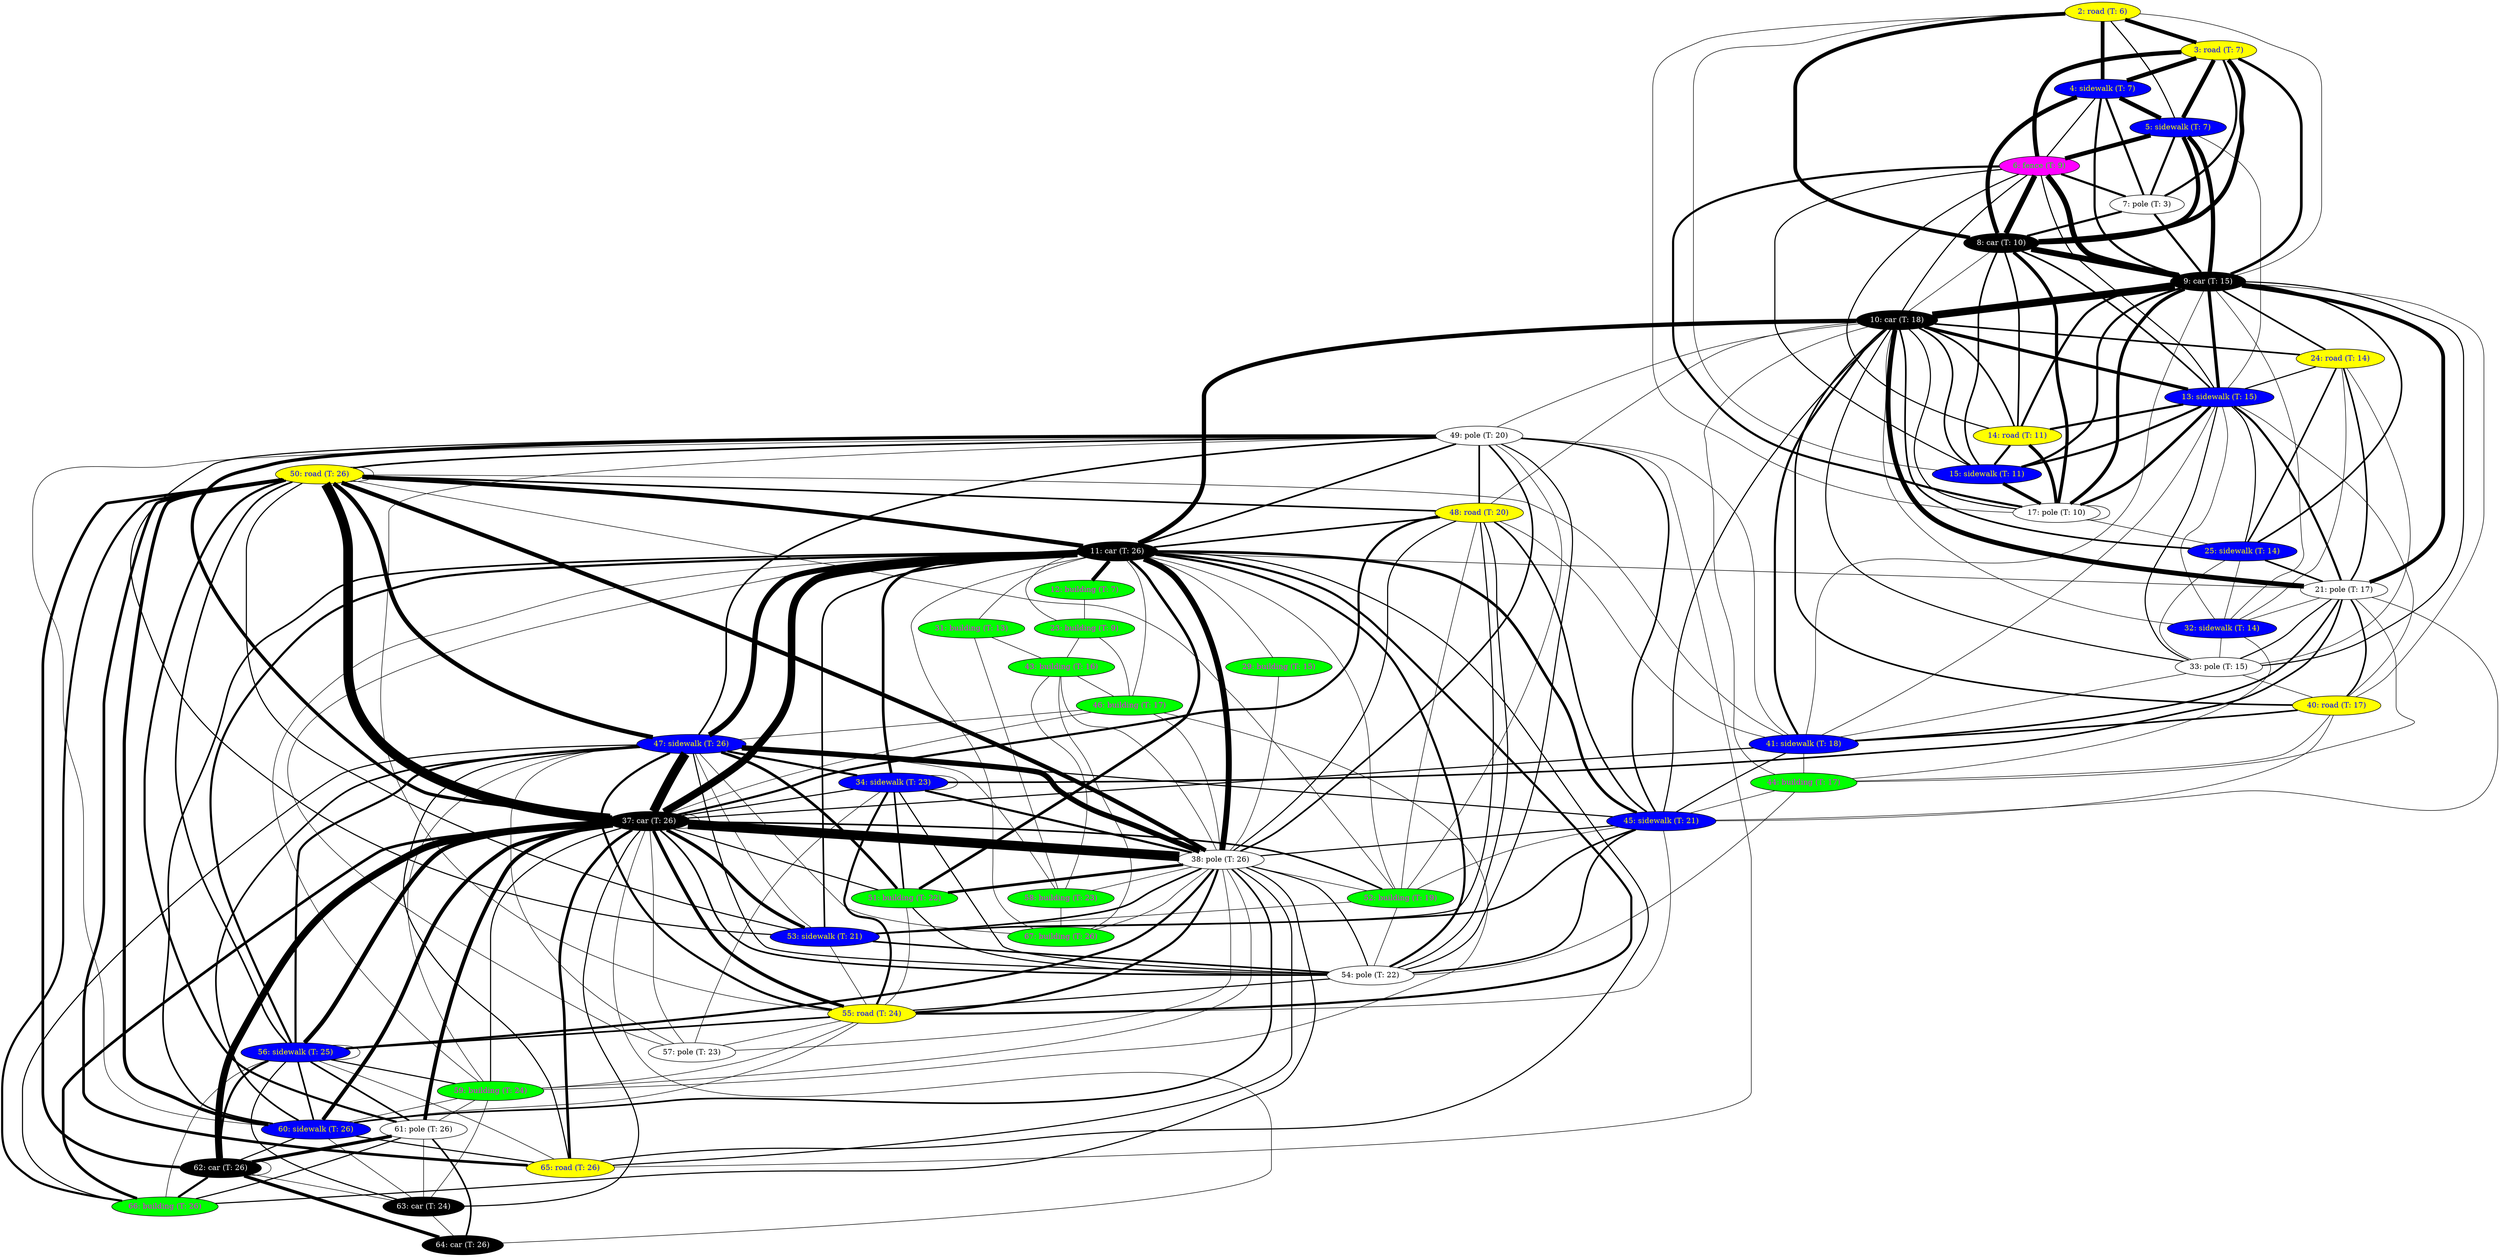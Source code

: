 // Num vertices: 53
// Num edges: 274
graph semantic_graph {
	2 [ label="2: road (T: 6)", fillcolor="#ffff00", fontcolor="#0000ff", pos = "36.7961, 109.279!", style=filled ] // 3D pos: 36.7961 109.279 2.03078 // Observers: 0,12,24,36,48,59,70,
	3 [ label="3: road (T: 7)", fillcolor="#ffff00", fontcolor="#0000ff", pos = "41.6663, 117.619!", style=filled ] // 3D pos: 41.6663 117.619 1.64904 // Observers: 0,12,24,36,48,59,70,81,
	4 [ label="4: sidewalk (T: 7)", fillcolor="#0000ff", fontcolor="#ffff00", pos = "40.5764, 113.915!", style=filled ] // 3D pos: 40.5764 113.915 2.08299 // Observers: 0,12,24,36,48,59,70,81,
	5 [ label="5: sidewalk (T: 7)", fillcolor="#0000ff", fontcolor="#ffff00", pos = "39.7301, 122.02!", style=filled ] // 3D pos: 39.7301  122.02 2.08752 // Observers: 0,12,24,36,48,59,70,81,
	6 [ label="6: fence (T: 9)", fillcolor="#ff00ff", fontcolor="#00ff00", pos = "35.2888, 126.488!", style=filled ] // 3D pos: 35.2888 126.488 2.75901 // Observers: 0,12,24,36,48,59,70,81,92,106,
	7 [ label="7: pole (T: 3)", fillcolor="#ffffff", fontcolor="#000000", pos = "40.7771, 121.359!", style=filled ] // 3D pos: 40.7771 121.359 2.32973 // Observers: 0,12,24,36,
	8 [ label="8: car (T: 10)", fillcolor="#000000", fontcolor="#ffffff", pos = "36.3176, 120.909!", style=filled ] // 3D pos: 36.3176 120.909 2.31108 // Observers: 0,12,24,36,48,59,70,81,92,106,120,
	9 [ label="9: car (T: 15)", fillcolor="#000000", fontcolor="#ffffff", pos = "29.7477, 120.81!", style=filled ] // 3D pos: 29.7477  120.81 2.33007 // Observers: 0,12,24,36,48,59,70,81,92,106,120,132,149,157,170,
	10 [ label="10: car (T: 18)", fillcolor="#000000", fontcolor="#ffffff", pos = "22.5979, 120.637!", style=filled ] // 3D pos: 22.5979 120.637 2.38508 // Observers: 0,12,24,36,48,59,70,81,106,120,132,141,149,157,170,183,193,205,
	11 [ label="11: car (T: 26)", fillcolor="#000000", fontcolor="#ffffff", pos = "6.30613, 119.093!", style=filled ] // 3D pos: 6.30613 119.093 2.39058 // Observers: 0,12,24,36,48,59,70,81,183,193,205,217,232,245,255,265,276,291,309,
	12 [ label="12: building (T: 7)", fillcolor="#00ff00", fontcolor="#ff00ff", pos = "4.7421, 112.976!", style=filled ] // 3D pos:  4.7421 112.976 12.6003 // Observers: 12,12,24,36,48,59,70,81,
	13 [ label="13: sidewalk (T: 15)", fillcolor="#0000ff", fontcolor="#ffff00", pos = "26.5966, 123.624!", style=filled ] // 3D pos: 26.5966 123.624  1.8158 // Observers: 81,81,106,120,132,157,170,
	14 [ label="14: road (T: 11)", fillcolor="#ffff00", fontcolor="#0000ff", pos = "36.5167, 117.516!", style=filled ] // 3D pos: 36.5167 117.516 1.63895 // Observers: 92,92,106,120,132,
	15 [ label="15: sidewalk (T: 11)", fillcolor="#0000ff", fontcolor="#ffff00", pos = "35.1859, 113.944!", style=filled ] // 3D pos: 35.1859 113.944 2.04333 // Observers: 92,92,106,120,132,
	17 [ label="17: pole (T: 10)", fillcolor="#ffffff", fontcolor="#000000", pos = "33.4696, 112.45!", style=filled ] // 3D pos: 33.4696  112.45 2.24704 // Observers: 92,92,106,106,106,120,120,
	21 [ label="21: pole (T: 17)", fillcolor="#ffffff", fontcolor="#000000", pos = "19.068, 122.329!", style=filled ] // 3D pos:  19.068 122.329 6.60728 // Observers: 92,92,106,120,132,149,157,170,183,193,
	23 [ label="23: building (T: 9)", fillcolor="#00ff00", fontcolor="#ff00ff", pos = "1.26734, 113.66!", style=filled ] // 3D pos: 1.26734  113.66 11.5494 // Observers: 92,92,
	24 [ label="24: road (T: 14)", fillcolor="#ffff00", fontcolor="#0000ff", pos = "30.2084, 117.479!", style=filled ] // 3D pos: 30.2084 117.479   1.634 // Observers: 141,141,149,157,
	25 [ label="25: sidewalk (T: 14)", fillcolor="#0000ff", fontcolor="#ffff00", pos = "28.9619, 114.077!", style=filled ] // 3D pos: 28.9619 114.077 2.03481 // Observers: 141,141,149,157,
	29 [ label="29: building (T: 15)", fillcolor="#00ff00", fontcolor="#ff00ff", pos = "-14.8492, 114.177!", style=filled ] // 3D pos: -14.8492 114.177 13.1562 // Observers: 141,141,
	31 [ label="31: building (T: 13)", fillcolor="#00ff00", fontcolor="#ff00ff", pos = "-4.47406, 112.941!", style=filled ] // 3D pos: -4.47406 112.941  11.009 // Observers: 149,149,
	32 [ label="32: sidewalk (T: 14)", fillcolor="#0000ff", fontcolor="#ffff00", pos = "21.0935, 123.327!", style=filled ] // 3D pos: 21.0935 123.327 1.95101 // Observers: 157,157,
	33 [ label="33: pole (T: 15)", fillcolor="#ffffff", fontcolor="#000000", pos = "23.6705, 121.896!", style=filled ] // 3D pos: 23.6705 121.896 2.29383 // Observers: 157,157,170,
	34 [ label="34: sidewalk (T: 23)", fillcolor="#0000ff", fontcolor="#ffff00", pos = "6.60702, 123.481!", style=filled ] // 3D pos: 6.60702 123.481 1.75484 // Observers: 157,157,170,183,255,255,265,
	37 [ label="37: car (T: 26)", fillcolor="#000000", fontcolor="#ffffff", pos = "7.99192, 108.31!", style=filled ] // 3D pos: 7.99192  108.31 2.29295 // Observers: 157,157,183,205,217,217,217,232,232,245,255,265,265,276,276,291,291,309,309,309,
	38 [ label="38: pole (T: 26)", fillcolor="#ffffff", fontcolor="#000000", pos = "4.53143, 114.276!", style=filled ] // 3D pos: 4.53143 114.276  4.8441 // Observers: 170,170,193,205,217,232,245,255,265,276,291,309,
	40 [ label="40: road (T: 17)", fillcolor="#ffff00", fontcolor="#0000ff", pos = "24.4722, 117.434!", style=filled ] // 3D pos: 24.4722 117.434  1.6168 // Observers: 170,170,183,193,
	41 [ label="41: sidewalk (T: 18)", fillcolor="#0000ff", fontcolor="#ffff00", pos = "22.4138, 114.074!", style=filled ] // 3D pos: 22.4138 114.074  1.9534 // Observers: 170,170,183,193,205,
	43 [ label="43: building (T: 16)", fillcolor="#00ff00", fontcolor="#ff00ff", pos = "-2.24078, 113.733!", style=filled ] // 3D pos: -2.24078 113.733 9.03069 // Observers: 183,183,
	44 [ label="44: building (T: 17)", fillcolor="#00ff00", fontcolor="#ff00ff", pos = "18.0031, 123.427!", style=filled ] // 3D pos: 18.0031 123.427 4.25153 // Observers: 193,193,
	45 [ label="45: sidewalk (T: 21)", fillcolor="#0000ff", fontcolor="#ffff00", pos = "13.6468, 122.53!", style=filled ] // 3D pos: 13.6468  122.53 2.01178 // Observers: 193,193,205,217,232,245,
	46 [ label="46: building (T: 17)", fillcolor="#00ff00", fontcolor="#ff00ff", pos = "2.32451, 113.111!", style=filled ] // 3D pos: 2.32451 113.111 7.65596 // Observers: 193,193,
	47 [ label="47: sidewalk (T: 26)", fillcolor="#0000ff", fontcolor="#ffff00", pos = "1.97953, 115.998!", style=filled ] // 3D pos: 1.97953 115.998 1.71101 // Observers: 193,193,205,217,232,245,255,265,276,291,309,
	48 [ label="48: road (T: 20)", fillcolor="#ffff00", fontcolor="#0000ff", pos = "19.0373, 117.438!", style=filled ] // 3D pos: 19.0373 117.438 1.62086 // Observers: 205,205,217,232,
	49 [ label="49: pole (T: 20)", fillcolor="#ffffff", fontcolor="#000000", pos = "13.642, 113.004!", style=filled ] // 3D pos:  13.642 113.004 2.29588 // Observers: 205,205,217,232,
	50 [ label="50: road (T: 26)", fillcolor="#ffff00", fontcolor="#0000ff", pos = "10.1966, 108.594!", style=filled ] // 3D pos: 10.1966 108.594 1.84315 // Observers: 205,205,217,232,291,291,291,309,309,
	51 [ label="51: building (T: 22)", fillcolor="#00ff00", fontcolor="#ff00ff", pos = "1.26776, 118.218!", style=filled ] // 3D pos: 1.26776 118.218 7.46823 // Observers: 205,205,217,232,245,255,
	52 [ label="52: building (T: 19)", fillcolor="#00ff00", fontcolor="#ff00ff", pos = "16.2615, 113.13!", style=filled ] // 3D pos: 16.2615  113.13 2.21297 // Observers: 217,217,
	53 [ label="53: sidewalk (T: 21)", fillcolor="#0000ff", fontcolor="#ffff00", pos = "16.3999, 114.001!", style=filled ] // 3D pos: 16.3999 114.001 2.10182 // Observers: 217,217,232,245,
	54 [ label="54: pole (T: 22)", fillcolor="#ffffff", fontcolor="#000000", pos = "13.893, 122.006!", style=filled ] // 3D pos:  13.893 122.006 2.18859 // Observers: 217,217,232,245,255,
	55 [ label="55: road (T: 24)", fillcolor="#ffff00", fontcolor="#0000ff", pos = "13.2726, 117.255!", style=filled ] // 3D pos: 13.2726 117.255 1.60837 // Observers: 245,245,255,265,276,
	56 [ label="56: sidewalk (T: 25)", fillcolor="#0000ff", fontcolor="#ffff00", pos = "4.75075, 108.796!", style=filled ] // 3D pos: 4.75075 108.796 1.90388 // Observers: 265,265,276,276,291,
	57 [ label="57: pole (T: 23)", fillcolor="#ffffff", fontcolor="#000000", pos = "7.11666, 120.891!", style=filled ] // 3D pos: 7.11666 120.891 2.37684 // Observers: 265,265,
	58 [ label="58: building (T: 23)", fillcolor="#00ff00", fontcolor="#ff00ff", pos = "-5.46531, 113.006!", style=filled ] // 3D pos: -5.46531 113.006 7.70861 // Observers: 265,265,
	59 [ label="59: building (T: 24)", fillcolor="#00ff00", fontcolor="#ff00ff", pos = "2.44232, 111.601!", style=filled ] // 3D pos: 2.44232 111.601  5.5479 // Observers: 276,276,
	60 [ label="60: sidewalk (T: 26)", fillcolor="#0000ff", fontcolor="#ffff00", pos = "10.8145, 112.803!", style=filled ] // 3D pos: 10.8145 112.803 2.17665 // Observers: 276,276,291,309,
	61 [ label="61: pole (T: 26)", fillcolor="#ffffff", fontcolor="#000000", pos = "6.10836, 101.249!", style=filled ] // 3D pos: 6.10836 101.249 5.73982 // Observers: 276,276,291,309,
	62 [ label="62: car (T: 26)", fillcolor="#000000", fontcolor="#ffffff", pos = "7.7086, 98.577!", style=filled ] // 3D pos:  7.7086  98.577 2.49189 // Observers: 276,276,291,291,309,309,309,
	63 [ label="63: car (T: 24)", fillcolor="#000000", fontcolor="#ffffff", pos = "7.59776, 101.693!", style=filled ] // 3D pos: 7.59776 101.693 2.54444 // Observers: 276,276,
	64 [ label="64: car (T: 26)", fillcolor="#000000", fontcolor="#ffffff", pos = "7.57811, 95.743!", style=filled ] // 3D pos: 7.57811  95.743 2.69519 // Observers: 276,276,291,309,
	65 [ label="65: road (T: 26)", fillcolor="#ffff00", fontcolor="#0000ff", pos = "9.02764, 113.99!", style=filled ] // 3D pos: 9.02764  113.99 1.64261 // Observers: 291,291,309,
	66 [ label="66: building (T: 26)", fillcolor="#00ff00", fontcolor="#ff00ff", pos = "1.35798, 104.963!", style=filled ] // 3D pos: 1.35798 104.963  6.4649 // Observers: 291,291,309,
	67 [ label="67: building (T: 26)", fillcolor="#00ff00", fontcolor="#ff00ff", pos = "-4.12693, 116.992!", style=filled ] // 3D pos: -4.12693 116.992 5.91071 // Observers: 291,291,
	2--3 [ penwidth=7 ]
	2--4 [ penwidth=7 ]
	2--8 [ penwidth=7 ]
	3--4 [ penwidth=8 ]
	3--5 [ penwidth=8 ]
	3--6 [ penwidth=8 ]
	3--7 [ penwidth=4 ]
	3--8 [ penwidth=8 ]
	4--5 [ penwidth=8 ]
	4--7 [ penwidth=4 ]
	4--8 [ penwidth=8 ]
	5--6 [ penwidth=8 ]
	5--7 [ penwidth=4 ]
	5--8 [ penwidth=8 ]
	5--9 [ penwidth=8 ]
	6--7 [ penwidth=4 ]
	6--8 [ penwidth=10 ]
	6--9 [ penwidth=10 ]
	7--8 [ penwidth=4 ]
	7--9 [ penwidth=4 ]
	8--9 [ penwidth=11 ]
	9--10 [ penwidth=14 ]
	10--11 [ penwidth=8 ]
	11--12 [ penwidth=7 ]
	4--6 [ penwidth=2 ]
	3--9 [ penwidth=5 ]
	4--9 [ penwidth=4 ]
	2--5 [ penwidth=2 ]
	2--9 [ penwidth=1 ]
	5--13 [ penwidth=1 ]
	6--13 [ penwidth=2 ]
	8--13 [ penwidth=3 ]
	9--13 [ penwidth=6 ]
	10--13 [ penwidth=6 ]
	6--14 [ penwidth=2 ]
	6--15 [ penwidth=2 ]
	6--17 [ penwidth=4 ]
	8--14 [ penwidth=3 ]
	8--15 [ penwidth=3 ]
	8--17 [ penwidth=6 ]
	9--14 [ penwidth=4 ]
	9--15 [ penwidth=4 ]
	9--17 [ penwidth=6 ]
	9--21 [ penwidth=7 ]
	14--15 [ penwidth=4 ]
	14--17 [ penwidth=6 ]
	15--17 [ penwidth=6 ]
	11--21 [ penwidth=1 ]
	11--23 [ penwidth=1 ]
	10--6 [ penwidth=2 ]
	10--21 [ penwidth=9 ]
	13--14 [ penwidth=4 ]
	13--21 [ penwidth=4 ]
	2--15 [ penwidth=1 ]
	2--17 [ penwidth=1 ]
	12--23 [ penwidth=1 ]
	15--13 [ penwidth=4 ]
	13--17 [ penwidth=5 ]
	17--17 [ penwidth=1 ]
	14--10 [ penwidth=3 ]
	15--10 [ penwidth=3 ]
	17--10 [ penwidth=2 ]
	8--10 [ penwidth=1 ]
	10--24 [ penwidth=3 ]
	10--25 [ penwidth=3 ]
	24--25 [ penwidth=3 ]
	11--29 [ penwidth=1 ]
	9--24 [ penwidth=3 ]
	9--25 [ penwidth=3 ]
	17--25 [ penwidth=1 ]
	24--21 [ penwidth=3 ]
	25--21 [ penwidth=3 ]
	11--31 [ penwidth=1 ]
	24--32 [ penwidth=1 ]
	24--13 [ penwidth=2 ]
	24--33 [ penwidth=1 ]
	25--32 [ penwidth=1 ]
	25--13 [ penwidth=2 ]
	25--33 [ penwidth=1 ]
	13--32 [ penwidth=1 ]
	13--33 [ penwidth=2 ]
	21--32 [ penwidth=1 ]
	21--34 [ penwidth=3 ]
	21--33 [ penwidth=2 ]
	9--32 [ penwidth=1 ]
	9--33 [ penwidth=2 ]
	10--32 [ penwidth=1 ]
	10--33 [ penwidth=2 ]
	32--33 [ penwidth=1 ]
	11--34 [ penwidth=5 ]
	11--37 [ penwidth=14 ]
	34--38 [ penwidth=4 ]
	13--40 [ penwidth=1 ]
	13--41 [ penwidth=1 ]
	21--40 [ penwidth=3 ]
	21--41 [ penwidth=3 ]
	33--40 [ penwidth=1 ]
	33--41 [ penwidth=1 ]
	9--40 [ penwidth=1 ]
	9--41 [ penwidth=1 ]
	10--40 [ penwidth=3 ]
	10--41 [ penwidth=4 ]
	40--41 [ penwidth=3 ]
	37--38 [ penwidth=18 ]
	29--38 [ penwidth=1 ]
	11--38 [ penwidth=11 ]
	38--43 [ penwidth=1 ]
	23--43 [ penwidth=1 ]
	31--43 [ penwidth=1 ]
	40--44 [ penwidth=1 ]
	40--45 [ penwidth=1 ]
	41--44 [ penwidth=1 ]
	41--45 [ penwidth=2 ]
	38--46 [ penwidth=1 ]
	38--47 [ penwidth=10 ]
	21--44 [ penwidth=1 ]
	21--45 [ penwidth=1 ]
	10--44 [ penwidth=1 ]
	10--45 [ penwidth=2 ]
	11--46 [ penwidth=1 ]
	11--45 [ penwidth=5 ]
	11--47 [ penwidth=10 ]
	44--45 [ penwidth=1 ]
	46--47 [ penwidth=1 ]
	37--46 [ penwidth=1 ]
	37--47 [ penwidth=17 ]
	23--46 [ penwidth=1 ]
	32--44 [ penwidth=1 ]
	43--46 [ penwidth=1 ]
	45--48 [ penwidth=3 ]
	45--49 [ penwidth=3 ]
	41--50 [ penwidth=1 ]
	41--48 [ penwidth=1 ]
	41--49 [ penwidth=1 ]
	41--37 [ penwidth=2 ]
	47--51 [ penwidth=5 ]
	47--50 [ penwidth=8 ]
	47--49 [ penwidth=3 ]
	38--51 [ penwidth=5 ]
	38--50 [ penwidth=8 ]
	38--49 [ penwidth=3 ]
	10--48 [ penwidth=1 ]
	10--49 [ penwidth=1 ]
	37--50 [ penwidth=18 ]
	37--49 [ penwidth=6 ]
	11--51 [ penwidth=5 ]
	11--50 [ penwidth=8 ]
	11--49 [ penwidth=3 ]
	48--49 [ penwidth=3 ]
	49--50 [ penwidth=3 ]
	50--52 [ penwidth=1 ]
	50--48 [ penwidth=3 ]
	50--53 [ penwidth=2 ]
	48--52 [ penwidth=1 ]
	48--53 [ penwidth=2 ]
	48--54 [ penwidth=2 ]
	48--37 [ penwidth=4 ]
	48--11 [ penwidth=3 ]
	45--52 [ penwidth=1 ]
	45--53 [ penwidth=3 ]
	45--54 [ penwidth=3 ]
	38--52 [ penwidth=1 ]
	49--52 [ penwidth=1 ]
	49--53 [ penwidth=2 ]
	49--54 [ penwidth=2 ]
	37--52 [ penwidth=3 ]
	37--53 [ penwidth=6 ]
	37--37 [ penwidth=1 ]
	11--52 [ penwidth=1 ]
	11--53 [ penwidth=3 ]
	11--54 [ penwidth=4 ]
	52--53 [ penwidth=1 ]
	52--54 [ penwidth=1 ]
	53--54 [ penwidth=3 ]
	44--54 [ penwidth=1 ]
	48--38 [ penwidth=2 ]
	53--38 [ penwidth=3 ]
	51--54 [ penwidth=2 ]
	47--55 [ penwidth=4 ]
	47--45 [ penwidth=2 ]
	47--53 [ penwidth=1 ]
	47--54 [ penwidth=2 ]
	45--55 [ penwidth=1 ]
	45--38 [ penwidth=2 ]
	53--55 [ penwidth=1 ]
	38--55 [ penwidth=4 ]
	38--54 [ penwidth=2 ]
	54--55 [ penwidth=2 ]
	54--37 [ penwidth=3 ]
	37--55 [ penwidth=6 ]
	11--55 [ penwidth=4 ]
	49--55 [ penwidth=1 ]
	51--55 [ penwidth=1 ]
	51--34 [ penwidth=3 ]
	51--37 [ penwidth=2 ]
	55--34 [ penwidth=4 ]
	47--34 [ penwidth=4 ]
	34--34 [ penwidth=1 ]
	34--54 [ penwidth=2 ]
	34--37 [ penwidth=2 ]
	55--56 [ penwidth=3 ]
	55--57 [ penwidth=1 ]
	47--58 [ penwidth=1 ]
	47--56 [ penwidth=4 ]
	47--57 [ penwidth=1 ]
	34--57 [ penwidth=1 ]
	38--58 [ penwidth=1 ]
	38--56 [ penwidth=4 ]
	38--57 [ penwidth=1 ]
	37--56 [ penwidth=8 ]
	37--57 [ penwidth=1 ]
	11--56 [ penwidth=4 ]
	11--57 [ penwidth=1 ]
	31--58 [ penwidth=1 ]
	43--58 [ penwidth=1 ]
	55--59 [ penwidth=1 ]
	55--60 [ penwidth=1 ]
	56--59 [ penwidth=2 ]
	56--56 [ penwidth=1 ]
	56--60 [ penwidth=3 ]
	56--61 [ penwidth=3 ]
	56--62 [ penwidth=4 ]
	56--63 [ penwidth=2 ]
	47--59 [ penwidth=1 ]
	47--60 [ penwidth=3 ]
	38--59 [ penwidth=1 ]
	38--60 [ penwidth=3 ]
	11--59 [ penwidth=1 ]
	11--60 [ penwidth=3 ]
	37--59 [ penwidth=2 ]
	37--60 [ penwidth=7 ]
	37--61 [ penwidth=7 ]
	37--62 [ penwidth=13 ]
	37--63 [ penwidth=2 ]
	37--64 [ penwidth=1 ]
	59--60 [ penwidth=1 ]
	59--61 [ penwidth=1 ]
	59--63 [ penwidth=1 ]
	60--63 [ penwidth=1 ]
	61--62 [ penwidth=6 ]
	61--63 [ penwidth=1 ]
	61--64 [ penwidth=3 ]
	62--63 [ penwidth=1 ]
	62--64 [ penwidth=6 ]
	63--64 [ penwidth=1 ]
	46--59 [ penwidth=1 ]
	49--60 [ penwidth=1 ]
	50--60 [ penwidth=6 ]
	50--65 [ penwidth=5 ]
	50--50 [ penwidth=1 ]
	50--56 [ penwidth=3 ]
	50--66 [ penwidth=4 ]
	50--61 [ penwidth=4 ]
	50--62 [ penwidth=5 ]
	56--66 [ penwidth=1 ]
	56--65 [ penwidth=1 ]
	47--66 [ penwidth=2 ]
	47--67 [ penwidth=1 ]
	47--65 [ penwidth=2 ]
	60--65 [ penwidth=2 ]
	60--62 [ penwidth=2 ]
	61--66 [ penwidth=2 ]
	38--66 [ penwidth=2 ]
	38--67 [ penwidth=1 ]
	38--65 [ penwidth=2 ]
	62--66 [ penwidth=4 ]
	62--62 [ penwidth=1 ]
	11--65 [ penwidth=2 ]
	37--66 [ penwidth=5 ]
	37--65 [ penwidth=5 ]
	43--67 [ penwidth=1 ]
	49--65 [ penwidth=1 ]
	58--67 [ penwidth=1 ]
	67--11 [ penwidth=1 ]
}
